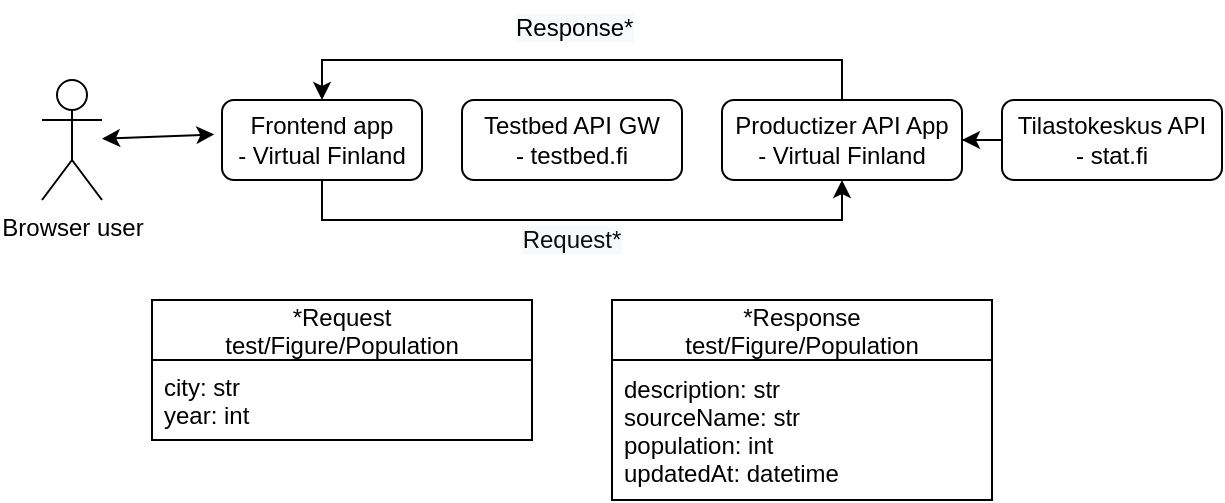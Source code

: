 <mxfile>
    <diagram id="irpZLFtTIUz56FrzHntx" name="Page-1">
        <mxGraphModel dx="1157" dy="881" grid="1" gridSize="10" guides="1" tooltips="1" connect="1" arrows="1" fold="1" page="1" pageScale="1" pageWidth="850" pageHeight="1100" math="0" shadow="0">
            <root>
                <mxCell id="0"/>
                <mxCell id="1" parent="0"/>
                <mxCell id="Knk09Rekkzwcl5rJCwnq-8" style="edgeStyle=orthogonalEdgeStyle;rounded=0;orthogonalLoop=1;jettySize=auto;html=1;entryX=1;entryY=0.5;entryDx=0;entryDy=0;" parent="1" source="Knk09Rekkzwcl5rJCwnq-1" target="Knk09Rekkzwcl5rJCwnq-2" edge="1">
                    <mxGeometry relative="1" as="geometry"/>
                </mxCell>
                <mxCell id="Knk09Rekkzwcl5rJCwnq-1" value="Tilastokeskus API&lt;br&gt;- stat.fi" style="rounded=1;whiteSpace=wrap;html=1;" parent="1" vertex="1">
                    <mxGeometry x="520" y="100" width="110" height="40" as="geometry"/>
                </mxCell>
                <mxCell id="Knk09Rekkzwcl5rJCwnq-16" style="edgeStyle=orthogonalEdgeStyle;rounded=0;orthogonalLoop=1;jettySize=auto;html=1;exitX=0.5;exitY=0;exitDx=0;exitDy=0;entryX=0.5;entryY=0;entryDx=0;entryDy=0;" parent="1" source="Knk09Rekkzwcl5rJCwnq-2" target="Knk09Rekkzwcl5rJCwnq-4" edge="1">
                    <mxGeometry relative="1" as="geometry"/>
                </mxCell>
                <mxCell id="Knk09Rekkzwcl5rJCwnq-2" value="Productizer API App&lt;br&gt;- Virtual Finland" style="rounded=1;whiteSpace=wrap;html=1;" parent="1" vertex="1">
                    <mxGeometry x="380" y="100" width="120" height="40" as="geometry"/>
                </mxCell>
                <mxCell id="Knk09Rekkzwcl5rJCwnq-3" value="Testbed API GW&lt;br&gt;- testbed.fi" style="rounded=1;whiteSpace=wrap;html=1;" parent="1" vertex="1">
                    <mxGeometry x="250" y="100" width="110" height="40" as="geometry"/>
                </mxCell>
                <mxCell id="Knk09Rekkzwcl5rJCwnq-15" style="edgeStyle=orthogonalEdgeStyle;rounded=0;orthogonalLoop=1;jettySize=auto;html=1;entryX=0.5;entryY=1;entryDx=0;entryDy=0;" parent="1" source="Knk09Rekkzwcl5rJCwnq-4" target="Knk09Rekkzwcl5rJCwnq-2" edge="1">
                    <mxGeometry relative="1" as="geometry">
                        <Array as="points">
                            <mxPoint x="180" y="160"/>
                            <mxPoint x="440" y="160"/>
                        </Array>
                    </mxGeometry>
                </mxCell>
                <mxCell id="Knk09Rekkzwcl5rJCwnq-4" value="Frontend app&lt;br&gt;- Virtual Finland" style="rounded=1;whiteSpace=wrap;html=1;" parent="1" vertex="1">
                    <mxGeometry x="130" y="100" width="100" height="40" as="geometry"/>
                </mxCell>
                <mxCell id="Knk09Rekkzwcl5rJCwnq-5" value="Browser user" style="shape=umlActor;verticalLabelPosition=bottom;verticalAlign=top;html=1;outlineConnect=0;" parent="1" vertex="1">
                    <mxGeometry x="40" y="90" width="30" height="60" as="geometry"/>
                </mxCell>
                <mxCell id="Knk09Rekkzwcl5rJCwnq-11" value="" style="endArrow=classic;startArrow=classic;html=1;rounded=0;entryX=-0.038;entryY=0.43;entryDx=0;entryDy=0;entryPerimeter=0;" parent="1" source="Knk09Rekkzwcl5rJCwnq-5" target="Knk09Rekkzwcl5rJCwnq-4" edge="1">
                    <mxGeometry width="50" height="50" relative="1" as="geometry">
                        <mxPoint x="210" y="210" as="sourcePoint"/>
                        <mxPoint x="260" y="160" as="targetPoint"/>
                    </mxGeometry>
                </mxCell>
                <mxCell id="Knk09Rekkzwcl5rJCwnq-13" value="&lt;span style=&quot;background-color: rgb(248 , 249 , 250)&quot;&gt;&lt;font color=&quot;#0d0d0d&quot;&gt;Request*&lt;/font&gt;&lt;/span&gt;" style="text;html=1;strokeColor=none;fillColor=none;align=center;verticalAlign=middle;whiteSpace=wrap;rounded=0;" parent="1" vertex="1">
                    <mxGeometry x="220" y="160" width="170" height="20" as="geometry"/>
                </mxCell>
                <mxCell id="Knk09Rekkzwcl5rJCwnq-14" value="&lt;span style=&quot;color: rgb(0, 0, 0); font-family: Helvetica; font-size: 12px; font-style: normal; font-variant-ligatures: normal; font-variant-caps: normal; font-weight: 400; letter-spacing: normal; orphans: 2; text-align: center; text-indent: 0px; text-transform: none; widows: 2; word-spacing: 0px; -webkit-text-stroke-width: 0px; background-color: rgb(248, 249, 250); text-decoration-thickness: initial; text-decoration-style: initial; text-decoration-color: initial; float: none; display: inline !important;&quot;&gt;Response*&lt;/span&gt;" style="text;whiteSpace=wrap;html=1;" parent="1" vertex="1">
                    <mxGeometry x="275" y="50" width="60" height="20" as="geometry"/>
                </mxCell>
                <mxCell id="Knk09Rekkzwcl5rJCwnq-18" value="*Response&#10;test/Figure/Population" style="swimlane;fontStyle=0;childLayout=stackLayout;horizontal=1;startSize=30;horizontalStack=0;resizeParent=1;resizeParentMax=0;resizeLast=0;collapsible=1;marginBottom=0;" parent="1" vertex="1">
                    <mxGeometry x="325" y="200" width="190" height="100" as="geometry"/>
                </mxCell>
                <mxCell id="Knk09Rekkzwcl5rJCwnq-19" value="description: str&#10;sourceName: str&#10;population: int&#10;updatedAt: datetime" style="text;strokeColor=none;fillColor=none;align=left;verticalAlign=middle;spacingLeft=4;spacingRight=4;overflow=hidden;points=[[0,0.5],[1,0.5]];portConstraint=eastwest;rotatable=0;" parent="Knk09Rekkzwcl5rJCwnq-18" vertex="1">
                    <mxGeometry y="30" width="190" height="70" as="geometry"/>
                </mxCell>
                <mxCell id="Knk09Rekkzwcl5rJCwnq-23" value="*Request&#10;test/Figure/Population" style="swimlane;fontStyle=0;childLayout=stackLayout;horizontal=1;startSize=30;horizontalStack=0;resizeParent=1;resizeParentMax=0;resizeLast=0;collapsible=1;marginBottom=0;" parent="1" vertex="1">
                    <mxGeometry x="95" y="200" width="190" height="70" as="geometry"/>
                </mxCell>
                <mxCell id="Knk09Rekkzwcl5rJCwnq-24" value="city: str&#10;year: int" style="text;strokeColor=none;fillColor=none;align=left;verticalAlign=middle;spacingLeft=4;spacingRight=4;overflow=hidden;points=[[0,0.5],[1,0.5]];portConstraint=eastwest;rotatable=0;" parent="Knk09Rekkzwcl5rJCwnq-23" vertex="1">
                    <mxGeometry y="30" width="190" height="40" as="geometry"/>
                </mxCell>
            </root>
        </mxGraphModel>
    </diagram>
</mxfile>